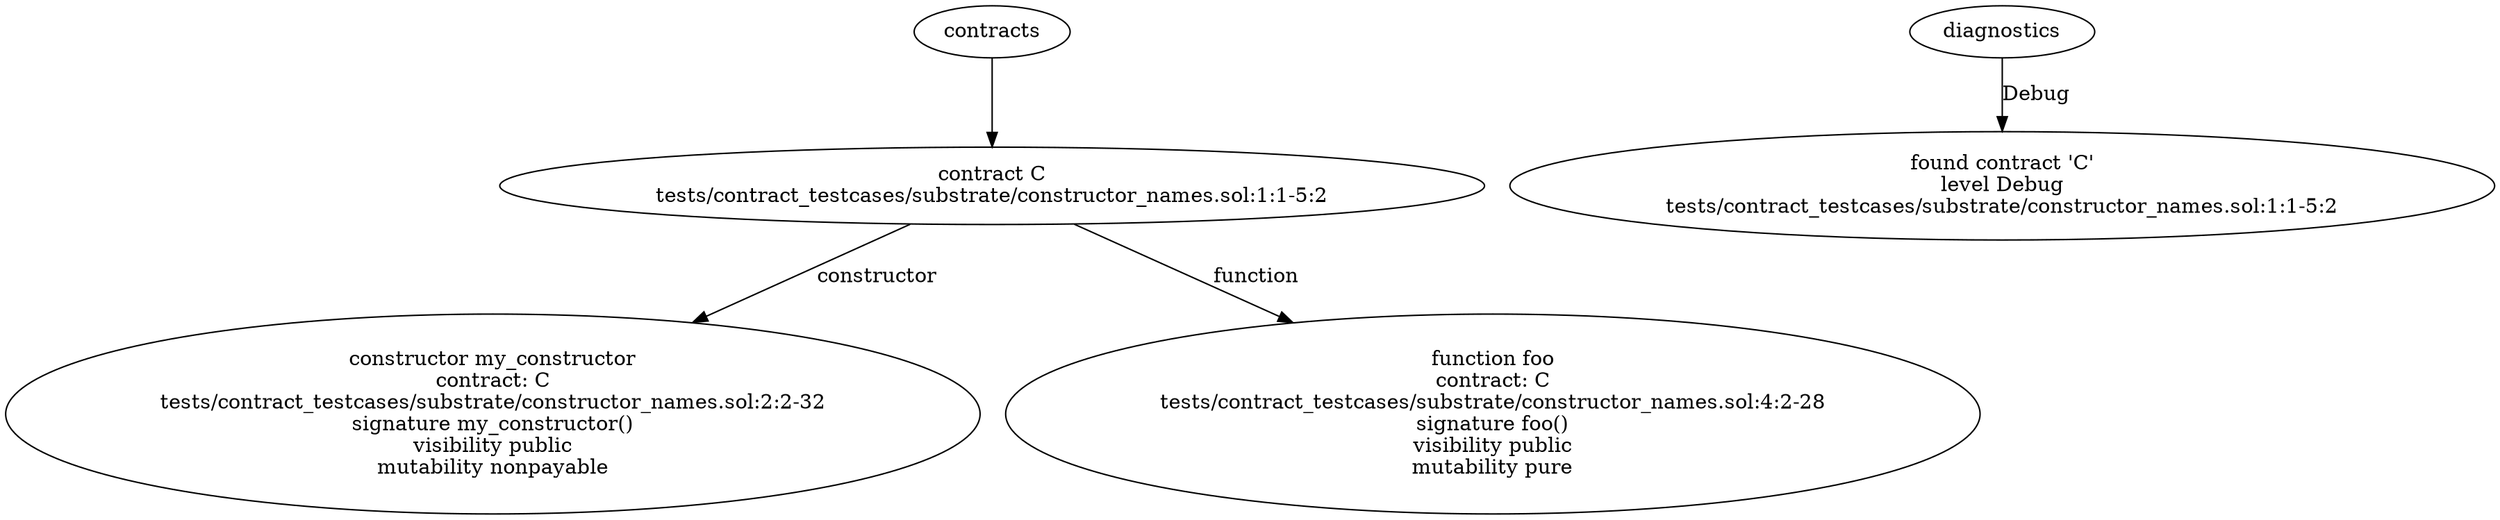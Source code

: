 strict digraph "tests/contract_testcases/substrate/constructor_names.sol" {
	contract [label="contract C\ntests/contract_testcases/substrate/constructor_names.sol:1:1-5:2"]
	my_constructor [label="constructor my_constructor\ncontract: C\ntests/contract_testcases/substrate/constructor_names.sol:2:2-32\nsignature my_constructor()\nvisibility public\nmutability nonpayable"]
	foo [label="function foo\ncontract: C\ntests/contract_testcases/substrate/constructor_names.sol:4:2-28\nsignature foo()\nvisibility public\nmutability pure"]
	diagnostic [label="found contract 'C'\nlevel Debug\ntests/contract_testcases/substrate/constructor_names.sol:1:1-5:2"]
	contracts -> contract
	contract -> my_constructor [label="constructor"]
	contract -> foo [label="function"]
	diagnostics -> diagnostic [label="Debug"]
}
